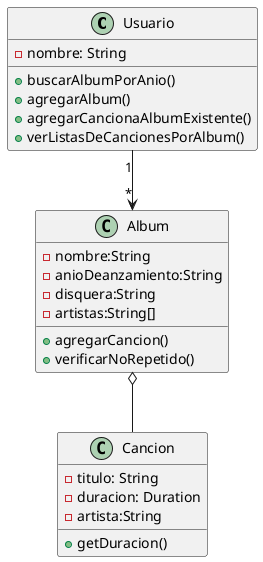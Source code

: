 @startuml
'https://plantuml.com/class-diagram

class Usuario {
-nombre: String
+buscarAlbumPorAnio()
+agregarAlbum()
+agregarCancionaAlbumExistente()
+verListasDeCancionesPorAlbum()

}
class Album {
-nombre:String
-anioDeanzamiento:String
-disquera:String
-artistas:String[]
+agregarCancion()
+verificarNoRepetido()
}
class Cancion {
-titulo: String
-duracion: Duration
-artista:String
+getDuracion()

}

Usuario "1" --> "*" Album
Album  o--  Cancion



@enduml